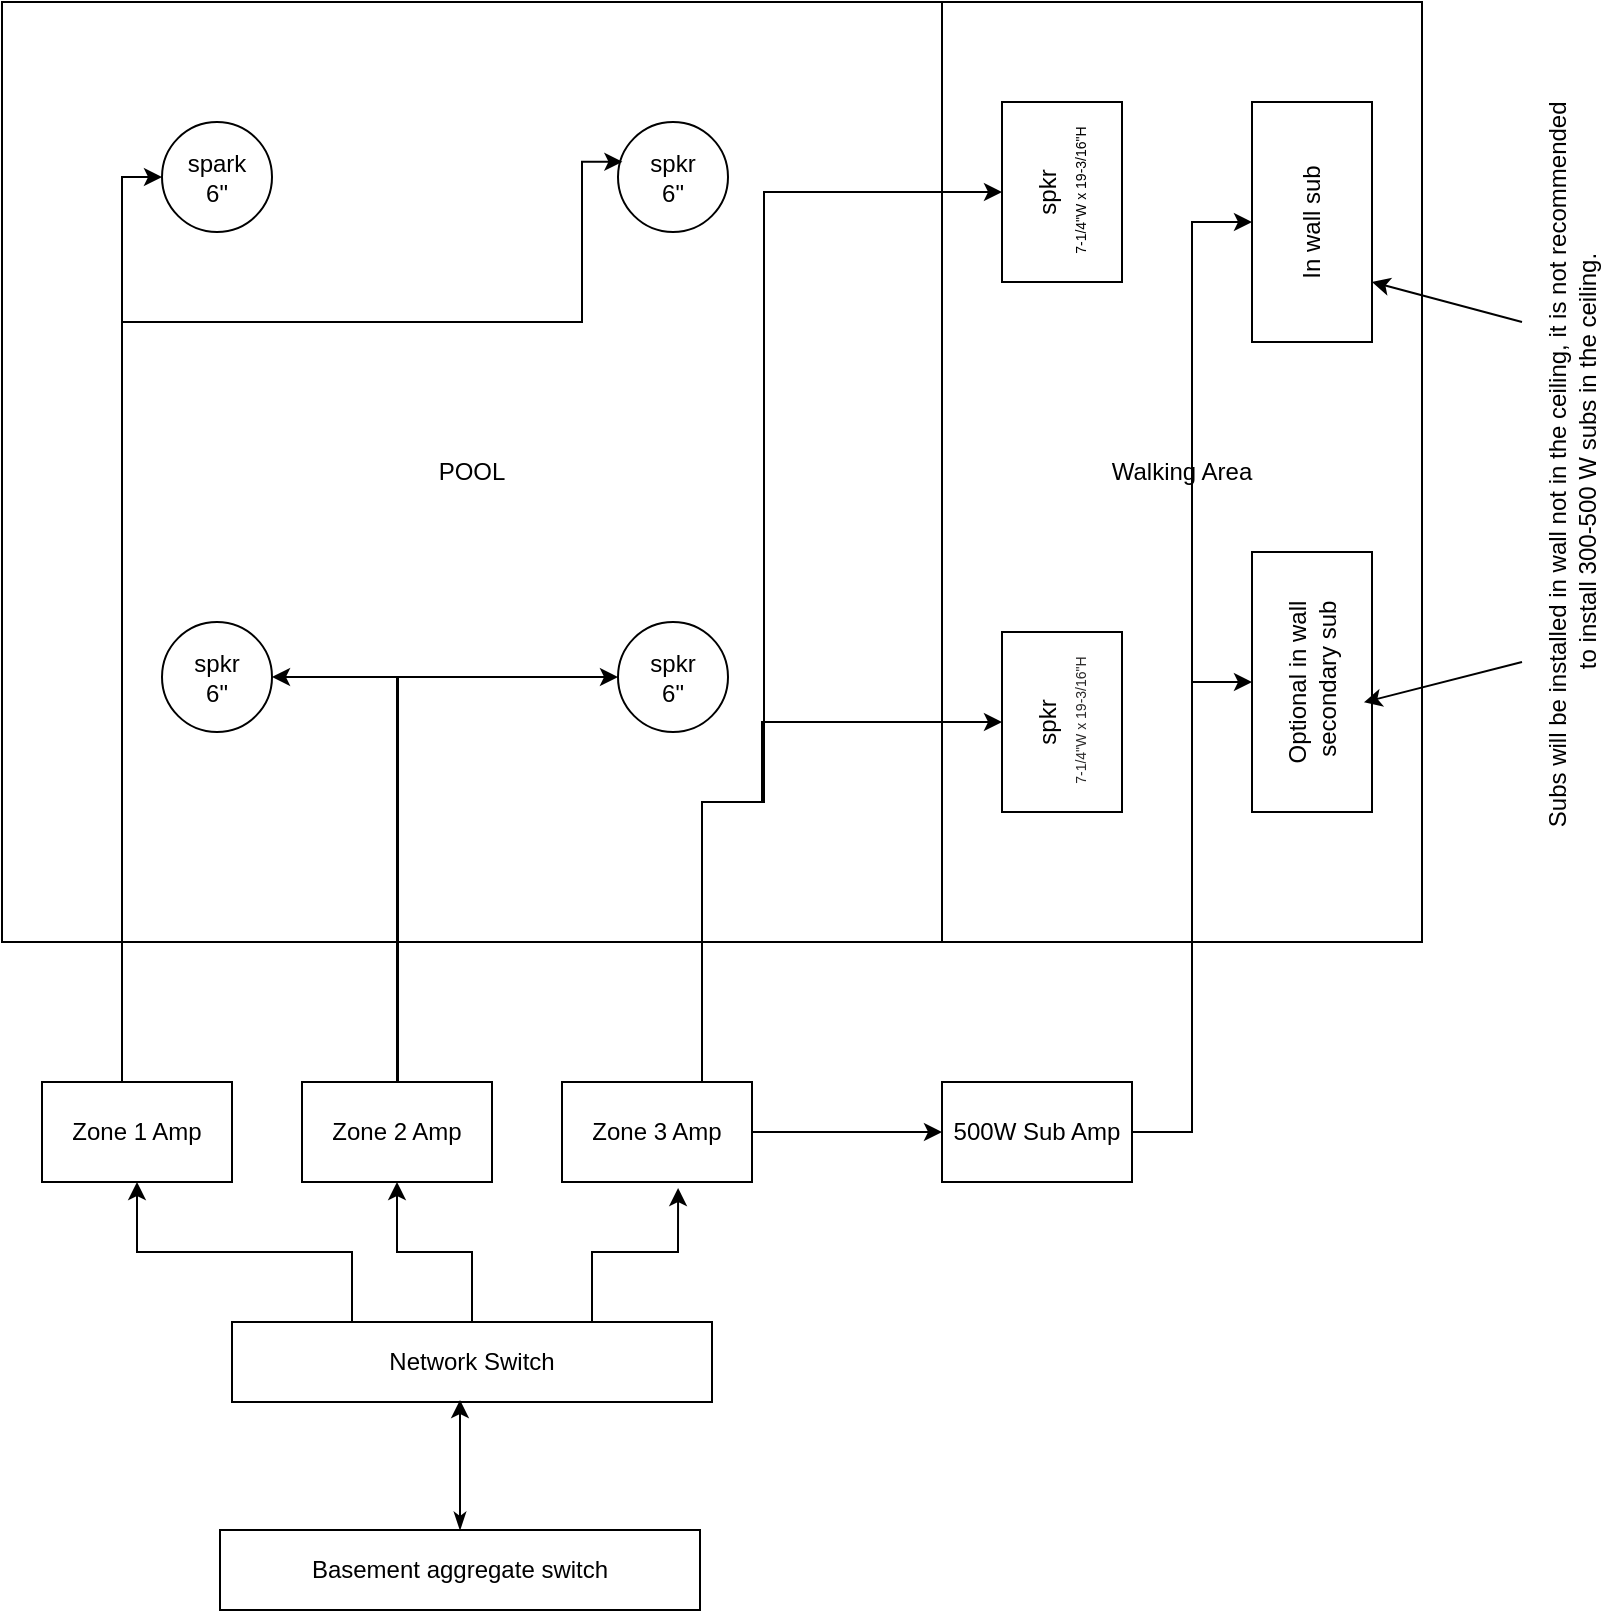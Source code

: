 <mxfile version="26.2.14">
  <diagram name="Page-1" id="yYHAfA2_dpQKTBsxWL0d">
    <mxGraphModel dx="981" dy="907" grid="1" gridSize="10" guides="1" tooltips="1" connect="1" arrows="1" fold="1" page="1" pageScale="1" pageWidth="850" pageHeight="1100" math="0" shadow="0">
      <root>
        <mxCell id="0" />
        <mxCell id="1" parent="0" />
        <mxCell id="cs184NcixAmj_EHTdY6G-3" value="POOL" style="whiteSpace=wrap;html=1;aspect=fixed;fillColor=light-dark(#FFFFFF,#3399FF);" vertex="1" parent="1">
          <mxGeometry x="20" y="90" width="470" height="470" as="geometry" />
        </mxCell>
        <mxCell id="cs184NcixAmj_EHTdY6G-4" value="Walking Area" style="rounded=0;whiteSpace=wrap;html=1;fillColor=light-dark(#FFFFFF,#999999);" vertex="1" parent="1">
          <mxGeometry x="490" y="90" width="240" height="470" as="geometry" />
        </mxCell>
        <mxCell id="cs184NcixAmj_EHTdY6G-5" value="&lt;span style=&quot;background-color: light-dark(#ffffff, var(--ge-dark-color, #121212));&quot;&gt;spkr&lt;/span&gt;&lt;div&gt;&lt;span style=&quot;font-family: cf-gibson, Helvetica, Arial, sans-serif; font-size: 7px; orphans: 2; text-align: left; widows: 2; background-color: light-dark(#ffffff, var(--ge-dark-color, #121212));&quot;&gt;&amp;nbsp;7-1/4&quot;W x 19-3/16&quot;H&lt;/span&gt;&lt;br&gt;&lt;/div&gt;" style="rounded=0;whiteSpace=wrap;html=1;rotation=-90;" vertex="1" parent="1">
          <mxGeometry x="505" y="155" width="90" height="60" as="geometry" />
        </mxCell>
        <mxCell id="cs184NcixAmj_EHTdY6G-6" value="spkr&lt;div&gt;&lt;span style=&quot;font-family: cf-gibson, Helvetica, Arial, sans-serif; font-variant-ligatures: normal; orphans: 2; text-align: left; widows: 2; background-color: rgb(255, 255, 255); text-decoration-thickness: initial; text-decoration-style: initial; text-decoration-color: initial; color: light-dark(rgb(41, 40, 40), rgb(255, 255, 255));&quot;&gt;&lt;font style=&quot;font-size: 7px;&quot;&gt;&amp;nbsp;7-1/4&quot;W x 19-3/16&quot;H&lt;/font&gt;&lt;/span&gt;&lt;br&gt;&lt;/div&gt;" style="rounded=0;whiteSpace=wrap;html=1;rotation=-90;" vertex="1" parent="1">
          <mxGeometry x="505" y="420" width="90" height="60" as="geometry" />
        </mxCell>
        <mxCell id="cs184NcixAmj_EHTdY6G-7" value="spark&lt;div&gt;6&quot;&lt;/div&gt;" style="ellipse;whiteSpace=wrap;html=1;aspect=fixed;" vertex="1" parent="1">
          <mxGeometry x="100" y="150" width="55" height="55" as="geometry" />
        </mxCell>
        <mxCell id="cs184NcixAmj_EHTdY6G-8" value="spkr&lt;div&gt;6&quot;&lt;/div&gt;" style="ellipse;whiteSpace=wrap;html=1;aspect=fixed;" vertex="1" parent="1">
          <mxGeometry x="328" y="150" width="55" height="55" as="geometry" />
        </mxCell>
        <mxCell id="cs184NcixAmj_EHTdY6G-9" value="spkr&lt;div&gt;6&quot;&lt;/div&gt;" style="ellipse;whiteSpace=wrap;html=1;aspect=fixed;" vertex="1" parent="1">
          <mxGeometry x="100" y="400" width="55" height="55" as="geometry" />
        </mxCell>
        <mxCell id="cs184NcixAmj_EHTdY6G-10" value="spkr&lt;div&gt;6&quot;&lt;/div&gt;" style="ellipse;whiteSpace=wrap;html=1;aspect=fixed;" vertex="1" parent="1">
          <mxGeometry x="328" y="400" width="55" height="55" as="geometry" />
        </mxCell>
        <mxCell id="cs184NcixAmj_EHTdY6G-11" value="In wall sub" style="rounded=0;whiteSpace=wrap;html=1;rotation=-90;" vertex="1" parent="1">
          <mxGeometry x="615" y="170" width="120" height="60" as="geometry" />
        </mxCell>
        <mxCell id="cs184NcixAmj_EHTdY6G-13" value="Optional in wall &amp;nbsp;secondary sub" style="rounded=0;whiteSpace=wrap;html=1;rotation=-90;" vertex="1" parent="1">
          <mxGeometry x="610" y="400" width="130" height="60" as="geometry" />
        </mxCell>
        <mxCell id="cs184NcixAmj_EHTdY6G-15" value="" style="endArrow=classic;html=1;rounded=0;entryX=0.25;entryY=1;entryDx=0;entryDy=0;" edge="1" parent="1" target="cs184NcixAmj_EHTdY6G-11">
          <mxGeometry width="50" height="50" relative="1" as="geometry">
            <mxPoint x="780" y="250" as="sourcePoint" />
            <mxPoint x="660" y="470" as="targetPoint" />
          </mxGeometry>
        </mxCell>
        <mxCell id="cs184NcixAmj_EHTdY6G-16" value="&lt;span style=&quot;color: light-dark(rgb(0, 0, 0), rgb(0, 0, 0));&quot;&gt;Subs will be installed in wall not in the ceiling, it is not recommended&amp;nbsp;&lt;/span&gt;&lt;div&gt;&lt;span style=&quot;color: light-dark(rgb(0, 0, 0), rgb(0, 0, 0));&quot;&gt;to install 300-500 W subs in the ceiling.&lt;/span&gt;&lt;/div&gt;" style="text;html=1;align=center;verticalAlign=middle;resizable=0;points=[];autosize=1;rotation=-90;fillColor=light-dark(#FFFFFF,#FFB366);" vertex="1" parent="1">
          <mxGeometry x="610" y="300" width="390" height="40" as="geometry" />
        </mxCell>
        <mxCell id="cs184NcixAmj_EHTdY6G-17" value="" style="endArrow=classic;html=1;rounded=0;entryX=0.422;entryY=0.933;entryDx=0;entryDy=0;entryPerimeter=0;" edge="1" parent="1" target="cs184NcixAmj_EHTdY6G-13">
          <mxGeometry width="50" height="50" relative="1" as="geometry">
            <mxPoint x="780" y="420" as="sourcePoint" />
            <mxPoint x="735" y="218" as="targetPoint" />
          </mxGeometry>
        </mxCell>
        <mxCell id="cs184NcixAmj_EHTdY6G-29" style="edgeStyle=orthogonalEdgeStyle;rounded=0;orthogonalLoop=1;jettySize=auto;html=1;exitX=0.5;exitY=0;exitDx=0;exitDy=0;entryX=1;entryY=0.5;entryDx=0;entryDy=0;" edge="1" parent="1" source="cs184NcixAmj_EHTdY6G-18" target="cs184NcixAmj_EHTdY6G-9">
          <mxGeometry relative="1" as="geometry" />
        </mxCell>
        <mxCell id="cs184NcixAmj_EHTdY6G-30" style="edgeStyle=orthogonalEdgeStyle;rounded=0;orthogonalLoop=1;jettySize=auto;html=1;exitX=0.75;exitY=0;exitDx=0;exitDy=0;entryX=0;entryY=0.5;entryDx=0;entryDy=0;" edge="1" parent="1" source="cs184NcixAmj_EHTdY6G-18" target="cs184NcixAmj_EHTdY6G-10">
          <mxGeometry relative="1" as="geometry">
            <Array as="points">
              <mxPoint x="218" y="630" />
              <mxPoint x="218" y="428" />
            </Array>
          </mxGeometry>
        </mxCell>
        <mxCell id="cs184NcixAmj_EHTdY6G-18" value="Zone 2 Amp" style="rounded=0;whiteSpace=wrap;html=1;" vertex="1" parent="1">
          <mxGeometry x="170" y="630" width="95" height="50" as="geometry" />
        </mxCell>
        <mxCell id="cs184NcixAmj_EHTdY6G-27" style="edgeStyle=orthogonalEdgeStyle;rounded=0;orthogonalLoop=1;jettySize=auto;html=1;exitX=0.5;exitY=0;exitDx=0;exitDy=0;entryX=0;entryY=0.5;entryDx=0;entryDy=0;" edge="1" parent="1" source="cs184NcixAmj_EHTdY6G-19" target="cs184NcixAmj_EHTdY6G-7">
          <mxGeometry relative="1" as="geometry">
            <Array as="points">
              <mxPoint x="80" y="630" />
              <mxPoint x="80" y="178" />
            </Array>
          </mxGeometry>
        </mxCell>
        <mxCell id="cs184NcixAmj_EHTdY6G-19" value="Zone 1 Amp" style="rounded=0;whiteSpace=wrap;html=1;" vertex="1" parent="1">
          <mxGeometry x="40" y="630" width="95" height="50" as="geometry" />
        </mxCell>
        <mxCell id="cs184NcixAmj_EHTdY6G-31" style="edgeStyle=orthogonalEdgeStyle;rounded=0;orthogonalLoop=1;jettySize=auto;html=1;exitX=0.5;exitY=0;exitDx=0;exitDy=0;entryX=0.5;entryY=0;entryDx=0;entryDy=0;" edge="1" parent="1" target="cs184NcixAmj_EHTdY6G-5">
          <mxGeometry relative="1" as="geometry">
            <mxPoint x="328" y="630" as="sourcePoint" />
            <mxPoint x="500.5" y="185" as="targetPoint" />
            <Array as="points">
              <mxPoint x="370" y="630" />
              <mxPoint x="370" y="490" />
              <mxPoint x="401" y="490" />
              <mxPoint x="401" y="185" />
            </Array>
          </mxGeometry>
        </mxCell>
        <mxCell id="cs184NcixAmj_EHTdY6G-32" style="edgeStyle=orthogonalEdgeStyle;rounded=0;orthogonalLoop=1;jettySize=auto;html=1;exitX=0.75;exitY=0;exitDx=0;exitDy=0;entryX=0.5;entryY=0;entryDx=0;entryDy=0;" edge="1" parent="1" source="cs184NcixAmj_EHTdY6G-20" target="cs184NcixAmj_EHTdY6G-6">
          <mxGeometry relative="1" as="geometry">
            <Array as="points">
              <mxPoint x="370" y="630" />
              <mxPoint x="370" y="490" />
              <mxPoint x="400" y="490" />
              <mxPoint x="400" y="450" />
            </Array>
          </mxGeometry>
        </mxCell>
        <mxCell id="cs184NcixAmj_EHTdY6G-36" style="edgeStyle=orthogonalEdgeStyle;rounded=0;orthogonalLoop=1;jettySize=auto;html=1;exitX=1;exitY=0.5;exitDx=0;exitDy=0;entryX=0;entryY=0.5;entryDx=0;entryDy=0;" edge="1" parent="1" source="cs184NcixAmj_EHTdY6G-20" target="cs184NcixAmj_EHTdY6G-21">
          <mxGeometry relative="1" as="geometry">
            <mxPoint x="362.5" y="655" as="sourcePoint" />
            <mxPoint x="505" y="630" as="targetPoint" />
          </mxGeometry>
        </mxCell>
        <mxCell id="cs184NcixAmj_EHTdY6G-20" value="Zone 3 Amp" style="rounded=0;whiteSpace=wrap;html=1;" vertex="1" parent="1">
          <mxGeometry x="300" y="630" width="95" height="50" as="geometry" />
        </mxCell>
        <mxCell id="cs184NcixAmj_EHTdY6G-37" style="edgeStyle=orthogonalEdgeStyle;rounded=0;orthogonalLoop=1;jettySize=auto;html=1;exitX=1;exitY=0.5;exitDx=0;exitDy=0;entryX=0.5;entryY=0;entryDx=0;entryDy=0;" edge="1" parent="1" source="cs184NcixAmj_EHTdY6G-21" target="cs184NcixAmj_EHTdY6G-11">
          <mxGeometry relative="1" as="geometry" />
        </mxCell>
        <mxCell id="cs184NcixAmj_EHTdY6G-38" style="edgeStyle=orthogonalEdgeStyle;rounded=0;orthogonalLoop=1;jettySize=auto;html=1;exitX=1;exitY=0.5;exitDx=0;exitDy=0;entryX=0.5;entryY=0;entryDx=0;entryDy=0;" edge="1" parent="1" source="cs184NcixAmj_EHTdY6G-21" target="cs184NcixAmj_EHTdY6G-13">
          <mxGeometry relative="1" as="geometry" />
        </mxCell>
        <mxCell id="cs184NcixAmj_EHTdY6G-21" value="500W Sub Amp" style="rounded=0;whiteSpace=wrap;html=1;" vertex="1" parent="1">
          <mxGeometry x="490" y="630" width="95" height="50" as="geometry" />
        </mxCell>
        <mxCell id="cs184NcixAmj_EHTdY6G-28" style="edgeStyle=orthogonalEdgeStyle;rounded=0;orthogonalLoop=1;jettySize=auto;html=1;exitX=0.75;exitY=0;exitDx=0;exitDy=0;entryX=0.66;entryY=0.17;entryDx=0;entryDy=0;entryPerimeter=0;" edge="1" parent="1" source="cs184NcixAmj_EHTdY6G-19" target="cs184NcixAmj_EHTdY6G-3">
          <mxGeometry relative="1" as="geometry">
            <Array as="points">
              <mxPoint x="80" y="630" />
              <mxPoint x="80" y="250" />
              <mxPoint x="310" y="250" />
              <mxPoint x="310" y="170" />
            </Array>
          </mxGeometry>
        </mxCell>
        <mxCell id="cs184NcixAmj_EHTdY6G-41" style="edgeStyle=orthogonalEdgeStyle;rounded=0;orthogonalLoop=1;jettySize=auto;html=1;exitX=0.25;exitY=0;exitDx=0;exitDy=0;entryX=0.5;entryY=1;entryDx=0;entryDy=0;" edge="1" parent="1" source="cs184NcixAmj_EHTdY6G-39" target="cs184NcixAmj_EHTdY6G-19">
          <mxGeometry relative="1" as="geometry" />
        </mxCell>
        <mxCell id="cs184NcixAmj_EHTdY6G-42" style="edgeStyle=orthogonalEdgeStyle;rounded=0;orthogonalLoop=1;jettySize=auto;html=1;exitX=0.5;exitY=0;exitDx=0;exitDy=0;entryX=0.5;entryY=1;entryDx=0;entryDy=0;" edge="1" parent="1" source="cs184NcixAmj_EHTdY6G-39" target="cs184NcixAmj_EHTdY6G-18">
          <mxGeometry relative="1" as="geometry" />
        </mxCell>
        <mxCell id="cs184NcixAmj_EHTdY6G-39" value="Network Switch" style="rounded=0;whiteSpace=wrap;html=1;" vertex="1" parent="1">
          <mxGeometry x="135" y="750" width="240" height="40" as="geometry" />
        </mxCell>
        <mxCell id="cs184NcixAmj_EHTdY6G-43" style="edgeStyle=orthogonalEdgeStyle;rounded=0;orthogonalLoop=1;jettySize=auto;html=1;exitX=0.75;exitY=0;exitDx=0;exitDy=0;entryX=0.611;entryY=1.06;entryDx=0;entryDy=0;entryPerimeter=0;" edge="1" parent="1" source="cs184NcixAmj_EHTdY6G-39" target="cs184NcixAmj_EHTdY6G-20">
          <mxGeometry relative="1" as="geometry" />
        </mxCell>
        <mxCell id="cs184NcixAmj_EHTdY6G-44" value="Basement aggregate switch" style="rounded=0;whiteSpace=wrap;html=1;" vertex="1" parent="1">
          <mxGeometry x="129" y="854" width="240" height="40" as="geometry" />
        </mxCell>
        <mxCell id="cs184NcixAmj_EHTdY6G-46" style="edgeStyle=orthogonalEdgeStyle;rounded=0;orthogonalLoop=1;jettySize=auto;html=1;exitX=0.5;exitY=0;exitDx=0;exitDy=0;entryX=0.475;entryY=0.975;entryDx=0;entryDy=0;entryPerimeter=0;startArrow=classicThin;startFill=1;" edge="1" parent="1" source="cs184NcixAmj_EHTdY6G-44" target="cs184NcixAmj_EHTdY6G-39">
          <mxGeometry relative="1" as="geometry" />
        </mxCell>
      </root>
    </mxGraphModel>
  </diagram>
</mxfile>
